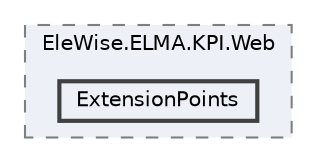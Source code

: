 digraph "Web/Modules/EleWise.ELMA.KPI.Web/ExtensionPoints"
{
 // LATEX_PDF_SIZE
  bgcolor="transparent";
  edge [fontname=Helvetica,fontsize=10,labelfontname=Helvetica,labelfontsize=10];
  node [fontname=Helvetica,fontsize=10,shape=box,height=0.2,width=0.4];
  compound=true
  subgraph clusterdir_b8a3bbf1f972276162a9e7650d9a3def {
    graph [ bgcolor="#edf0f7", pencolor="grey50", label="EleWise.ELMA.KPI.Web", fontname=Helvetica,fontsize=10 style="filled,dashed", URL="dir_b8a3bbf1f972276162a9e7650d9a3def.html",tooltip=""]
  dir_c8a55cef61ce8da299df2ec4b80fc1b0 [label="ExtensionPoints", fillcolor="#edf0f7", color="grey25", style="filled,bold", URL="dir_c8a55cef61ce8da299df2ec4b80fc1b0.html",tooltip=""];
  }
}
